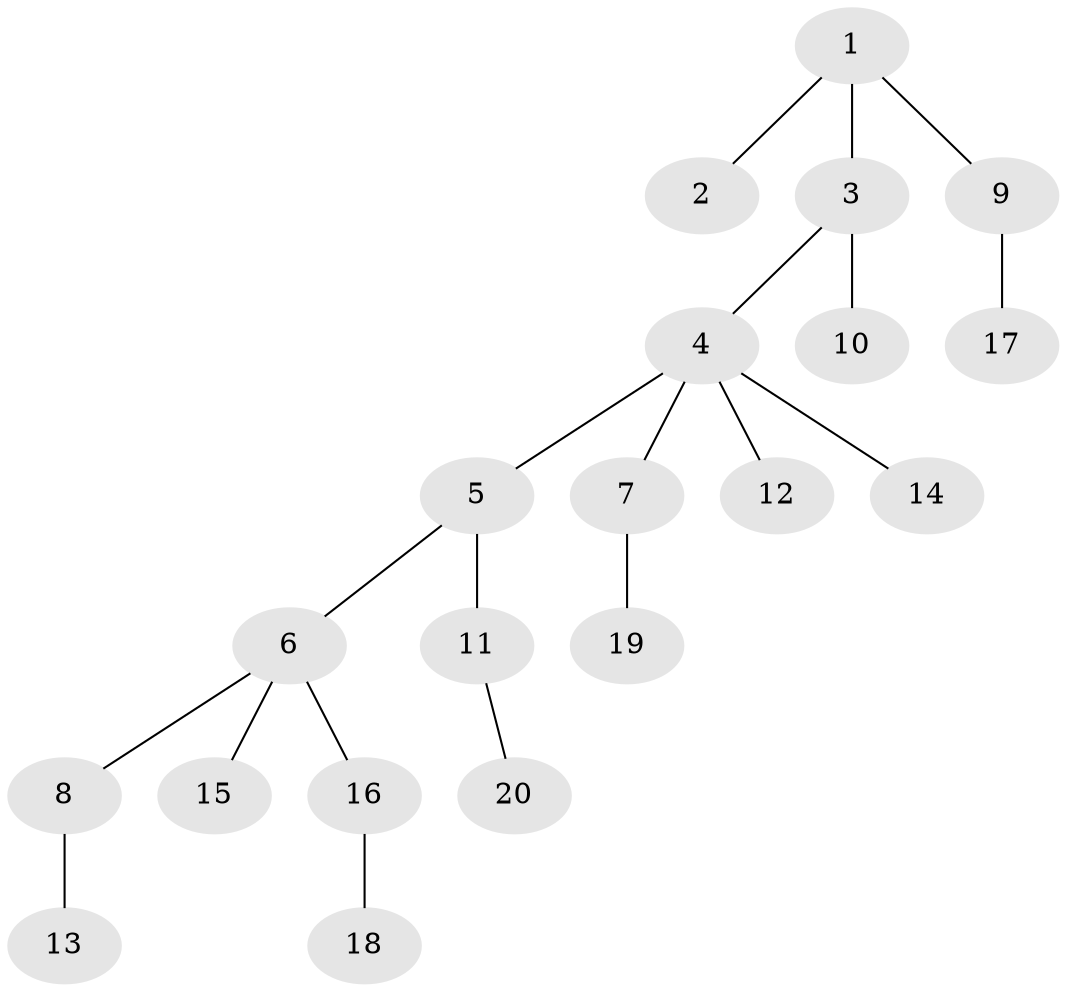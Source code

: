 // Generated by graph-tools (version 1.1) at 2025/46/02/15/25 05:46:28]
// undirected, 20 vertices, 19 edges
graph export_dot {
graph [start="1"]
  node [color=gray90,style=filled];
  1;
  2;
  3;
  4;
  5;
  6;
  7;
  8;
  9;
  10;
  11;
  12;
  13;
  14;
  15;
  16;
  17;
  18;
  19;
  20;
  1 -- 2;
  1 -- 3;
  1 -- 9;
  3 -- 4;
  3 -- 10;
  4 -- 5;
  4 -- 7;
  4 -- 12;
  4 -- 14;
  5 -- 6;
  5 -- 11;
  6 -- 8;
  6 -- 15;
  6 -- 16;
  7 -- 19;
  8 -- 13;
  9 -- 17;
  11 -- 20;
  16 -- 18;
}
